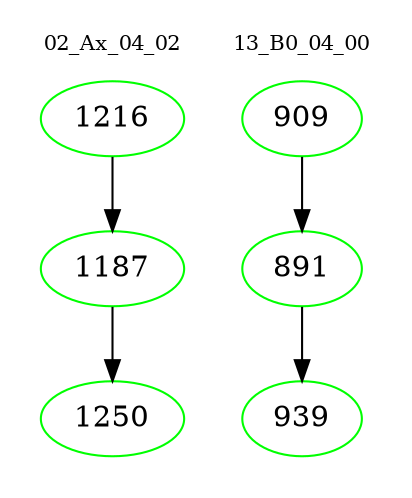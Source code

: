 digraph{
subgraph cluster_0 {
color = white
label = "02_Ax_04_02";
fontsize=10;
T0_1216 [label="1216", color="green"]
T0_1216 -> T0_1187 [color="black"]
T0_1187 [label="1187", color="green"]
T0_1187 -> T0_1250 [color="black"]
T0_1250 [label="1250", color="green"]
}
subgraph cluster_1 {
color = white
label = "13_B0_04_00";
fontsize=10;
T1_909 [label="909", color="green"]
T1_909 -> T1_891 [color="black"]
T1_891 [label="891", color="green"]
T1_891 -> T1_939 [color="black"]
T1_939 [label="939", color="green"]
}
}
